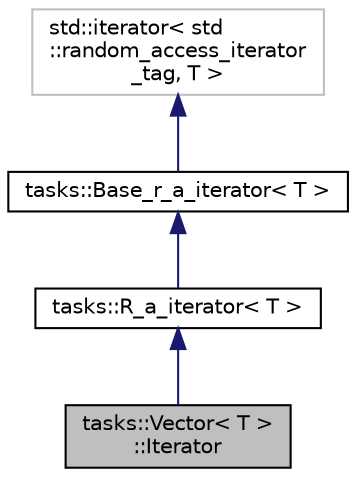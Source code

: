 digraph "tasks::Vector&lt; T &gt;::Iterator"
{
  edge [fontname="Helvetica",fontsize="10",labelfontname="Helvetica",labelfontsize="10"];
  node [fontname="Helvetica",fontsize="10",shape=record];
  Node1 [label="tasks::Vector\< T \>\l::Iterator",height=0.2,width=0.4,color="black", fillcolor="grey75", style="filled", fontcolor="black"];
  Node2 -> Node1 [dir="back",color="midnightblue",fontsize="10",style="solid",fontname="Helvetica"];
  Node2 [label="tasks::R_a_iterator\< T \>",height=0.2,width=0.4,color="black", fillcolor="white", style="filled",URL="$classtasks_1_1R__a__iterator.html",tooltip="Template iterator class. "];
  Node3 -> Node2 [dir="back",color="midnightblue",fontsize="10",style="solid",fontname="Helvetica"];
  Node3 [label="tasks::Base_r_a_iterator\< T \>",height=0.2,width=0.4,color="black", fillcolor="white", style="filled",URL="$classtasks_1_1Base__r__a__iterator.html",tooltip="Base template class representing base iterator. "];
  Node4 -> Node3 [dir="back",color="midnightblue",fontsize="10",style="solid",fontname="Helvetica"];
  Node4 [label="std::iterator\< std\l::random_access_iterator\l_tag, T \>",height=0.2,width=0.4,color="grey75", fillcolor="white", style="filled"];
}
